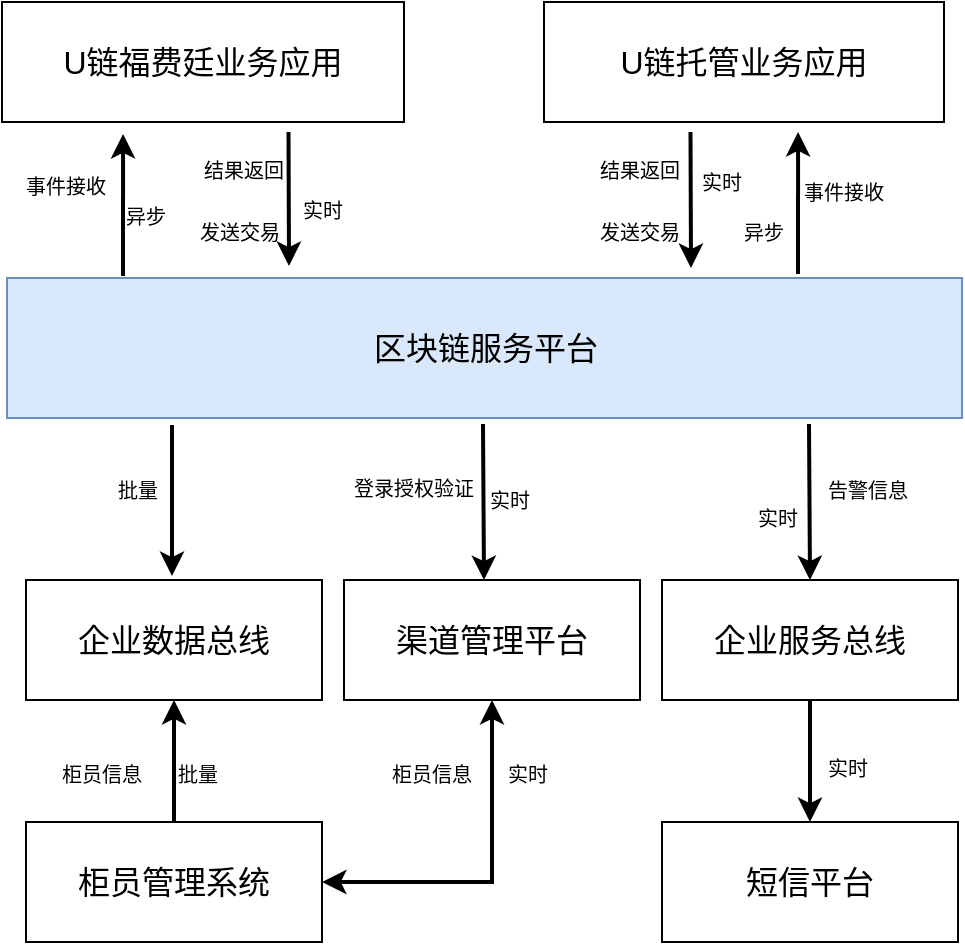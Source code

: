 <mxfile version="12.4.3" type="github" pages="1"><diagram id="e97ehxagmh03y9aXrn6X" name="Page-1"><mxGraphModel dx="946" dy="583" grid="0" gridSize="10" guides="1" tooltips="1" connect="1" arrows="1" fold="1" page="1" pageScale="1" pageWidth="3300" pageHeight="4681" math="0" shadow="0"><root><mxCell id="0"/><mxCell id="1" parent="0"/><mxCell id="2Zd78ybUMgyJ19y7J8lO-3" value="区块链服务平台" style="rounded=0;whiteSpace=wrap;html=1;fontSize=16;fillColor=#dae8fc;strokeColor=#6c8ebf;" vertex="1" parent="1"><mxGeometry x="42.5" y="178" width="477.5" height="70" as="geometry"/></mxCell><mxCell id="2Zd78ybUMgyJ19y7J8lO-4" value="U链福费廷业务应用" style="rounded=0;whiteSpace=wrap;html=1;fontSize=16;" vertex="1" parent="1"><mxGeometry x="40" y="40" width="201" height="60" as="geometry"/></mxCell><mxCell id="2Zd78ybUMgyJ19y7J8lO-5" value="U链托管业务应用" style="rounded=0;whiteSpace=wrap;html=1;fontSize=16;" vertex="1" parent="1"><mxGeometry x="311" y="40" width="200" height="60" as="geometry"/></mxCell><mxCell id="2Zd78ybUMgyJ19y7J8lO-6" value="企业数据总线" style="rounded=0;whiteSpace=wrap;html=1;fontSize=16;" vertex="1" parent="1"><mxGeometry x="52" y="329" width="148" height="60" as="geometry"/></mxCell><mxCell id="2Zd78ybUMgyJ19y7J8lO-7" style="edgeStyle=orthogonalEdgeStyle;rounded=0;orthogonalLoop=1;jettySize=auto;html=1;exitX=0.5;exitY=1;exitDx=0;exitDy=0;strokeColor=#000000;strokeWidth=2;fontSize=10;fillColor=#f8cecc;" edge="1" parent="1" source="2Zd78ybUMgyJ19y7J8lO-8" target="2Zd78ybUMgyJ19y7J8lO-12"><mxGeometry relative="1" as="geometry"/></mxCell><mxCell id="2Zd78ybUMgyJ19y7J8lO-8" value="企业服务总线" style="rounded=0;whiteSpace=wrap;html=1;fontSize=16;" vertex="1" parent="1"><mxGeometry x="370" y="329" width="148" height="60" as="geometry"/></mxCell><mxCell id="2Zd78ybUMgyJ19y7J8lO-9" style="edgeStyle=orthogonalEdgeStyle;rounded=0;orthogonalLoop=1;jettySize=auto;html=1;exitX=1;exitY=0.5;exitDx=0;exitDy=0;entryX=0.5;entryY=1;entryDx=0;entryDy=0;strokeColor=#000000;strokeWidth=2;fontSize=10;fillColor=#f8cecc;startArrow=classic;startFill=1;" edge="1" parent="1" source="2Zd78ybUMgyJ19y7J8lO-10" target="2Zd78ybUMgyJ19y7J8lO-11"><mxGeometry relative="1" as="geometry"/></mxCell><mxCell id="2Zd78ybUMgyJ19y7J8lO-10" value="柜员管理系统" style="rounded=0;whiteSpace=wrap;html=1;fontSize=16;" vertex="1" parent="1"><mxGeometry x="52" y="450" width="148" height="60" as="geometry"/></mxCell><mxCell id="2Zd78ybUMgyJ19y7J8lO-11" value="渠道管理平台" style="rounded=0;whiteSpace=wrap;html=1;fontSize=16;" vertex="1" parent="1"><mxGeometry x="211" y="329" width="148" height="60" as="geometry"/></mxCell><mxCell id="2Zd78ybUMgyJ19y7J8lO-12" value="短信平台" style="rounded=0;whiteSpace=wrap;html=1;fontSize=16;" vertex="1" parent="1"><mxGeometry x="370" y="450" width="148" height="60" as="geometry"/></mxCell><mxCell id="2Zd78ybUMgyJ19y7J8lO-13" value="" style="endArrow=none;startArrow=classic;html=1;strokeColor=#000000;strokeWidth=2;fontSize=16;entryX=0.75;entryY=1;entryDx=0;entryDy=0;fillColor=#ffe6cc;endFill=0;" edge="1" parent="1"><mxGeometry width="50" height="50" relative="1" as="geometry"><mxPoint x="183.5" y="172" as="sourcePoint"/><mxPoint x="183.25" y="105" as="targetPoint"/></mxGeometry></mxCell><mxCell id="2Zd78ybUMgyJ19y7J8lO-14" value="" style="endArrow=none;startArrow=classic;html=1;strokeColor=#000000;strokeWidth=2;fontSize=16;entryX=0.25;entryY=1;entryDx=0;entryDy=0;fillColor=#ffe6cc;endFill=0;" edge="1" parent="1"><mxGeometry width="50" height="50" relative="1" as="geometry"><mxPoint x="384.5" y="173" as="sourcePoint"/><mxPoint x="384.25" y="105" as="targetPoint"/></mxGeometry></mxCell><mxCell id="2Zd78ybUMgyJ19y7J8lO-15" value="发送交易" style="text;html=1;resizable=0;points=[];autosize=1;align=left;verticalAlign=top;spacingTop=-4;fontSize=10;" vertex="1" parent="1"><mxGeometry x="137" y="146.5" width="74" height="19" as="geometry"/></mxCell><mxCell id="2Zd78ybUMgyJ19y7J8lO-16" value="结果返回" style="text;html=1;resizable=0;points=[];autosize=1;align=left;verticalAlign=top;spacingTop=-4;fontSize=10;" vertex="1" parent="1"><mxGeometry x="138.5" y="116" width="58" height="12" as="geometry"/></mxCell><mxCell id="2Zd78ybUMgyJ19y7J8lO-17" value="发送交易" style="text;html=1;resizable=0;points=[];autosize=1;align=left;verticalAlign=top;spacingTop=-4;fontSize=10;" vertex="1" parent="1"><mxGeometry x="336.5" y="146.5" width="58" height="12" as="geometry"/></mxCell><mxCell id="2Zd78ybUMgyJ19y7J8lO-18" value="结果返回" style="text;html=1;resizable=0;points=[];autosize=1;align=left;verticalAlign=top;spacingTop=-4;fontSize=10;" vertex="1" parent="1"><mxGeometry x="336.5" y="116" width="58" height="12" as="geometry"/></mxCell><mxCell id="2Zd78ybUMgyJ19y7J8lO-19" value="" style="endArrow=classic;html=1;strokeColor=#000000;strokeWidth=2;fontSize=10;entryX=0.5;entryY=1;entryDx=0;entryDy=0;exitX=0.5;exitY=0;exitDx=0;exitDy=0;fillColor=#f8cecc;" edge="1" parent="1" source="2Zd78ybUMgyJ19y7J8lO-10" target="2Zd78ybUMgyJ19y7J8lO-6"><mxGeometry width="50" height="50" relative="1" as="geometry"><mxPoint x="107.5" y="464" as="sourcePoint"/><mxPoint x="157.5" y="414" as="targetPoint"/></mxGeometry></mxCell><mxCell id="2Zd78ybUMgyJ19y7J8lO-20" value="柜员信息" style="text;html=1;resizable=0;points=[];autosize=1;align=left;verticalAlign=top;spacingTop=-4;fontSize=10;" vertex="1" parent="1"><mxGeometry x="68" y="418" width="58" height="12" as="geometry"/></mxCell><mxCell id="2Zd78ybUMgyJ19y7J8lO-21" value="批量" style="text;html=1;resizable=0;points=[];autosize=1;align=left;verticalAlign=top;spacingTop=-4;fontSize=10;" vertex="1" parent="1"><mxGeometry x="126" y="418" width="34" height="12" as="geometry"/></mxCell><mxCell id="2Zd78ybUMgyJ19y7J8lO-22" value="批量" style="text;html=1;resizable=0;points=[];autosize=1;align=left;verticalAlign=top;spacingTop=-4;fontSize=10;" vertex="1" parent="1"><mxGeometry x="96" y="275.5" width="34" height="12" as="geometry"/></mxCell><mxCell id="2Zd78ybUMgyJ19y7J8lO-23" value="登录授权验证" style="text;html=1;resizable=0;points=[];autosize=1;align=left;verticalAlign=top;spacingTop=-4;fontSize=10;" vertex="1" parent="1"><mxGeometry x="214" y="274.5" width="82" height="12" as="geometry"/></mxCell><mxCell id="2Zd78ybUMgyJ19y7J8lO-24" value="实时" style="text;html=1;resizable=0;points=[];autosize=1;align=left;verticalAlign=top;spacingTop=-4;fontSize=10;" vertex="1" parent="1"><mxGeometry x="282" y="280.5" width="34" height="12" as="geometry"/></mxCell><mxCell id="2Zd78ybUMgyJ19y7J8lO-28" value="柜员信息" style="text;html=1;resizable=0;points=[];autosize=1;align=left;verticalAlign=top;spacingTop=-4;fontSize=10;" vertex="1" parent="1"><mxGeometry x="232.5" y="418" width="58" height="12" as="geometry"/></mxCell><mxCell id="2Zd78ybUMgyJ19y7J8lO-29" value="实时" style="text;html=1;resizable=0;points=[];autosize=1;align=left;verticalAlign=top;spacingTop=-4;fontSize=10;" vertex="1" parent="1"><mxGeometry x="290.5" y="418" width="34" height="12" as="geometry"/></mxCell><mxCell id="2Zd78ybUMgyJ19y7J8lO-30" value="实时" style="text;html=1;resizable=0;points=[];autosize=1;align=left;verticalAlign=top;spacingTop=-4;fontSize=10;" vertex="1" parent="1"><mxGeometry x="450.5" y="415" width="34" height="12" as="geometry"/></mxCell><mxCell id="2Zd78ybUMgyJ19y7J8lO-31" value="实时" style="text;html=1;resizable=0;points=[];autosize=1;align=center;verticalAlign=top;spacingTop=-4;fontSize=10;" vertex="1" parent="1"><mxGeometry x="184.5" y="136" width="30" height="12" as="geometry"/></mxCell><mxCell id="2Zd78ybUMgyJ19y7J8lO-32" value="实时" style="text;html=1;resizable=0;points=[];autosize=1;align=left;verticalAlign=top;spacingTop=-4;fontSize=10;" vertex="1" parent="1"><mxGeometry x="387.5" y="122" width="30" height="12" as="geometry"/></mxCell><mxCell id="2Zd78ybUMgyJ19y7J8lO-33" value="" style="endArrow=classic;html=1;entryX=0.293;entryY=1.017;entryDx=0;entryDy=0;entryPerimeter=0;strokeWidth=2;fillColor=#ffe6cc;strokeColor=#000000;" edge="1" parent="1"><mxGeometry width="50" height="50" relative="1" as="geometry"><mxPoint x="100.5" y="177" as="sourcePoint"/><mxPoint x="100.533" y="106.02" as="targetPoint"/></mxGeometry></mxCell><mxCell id="2Zd78ybUMgyJ19y7J8lO-34" value="事件接收" style="text;html=1;resizable=0;points=[];autosize=1;align=left;verticalAlign=top;spacingTop=-4;fontSize=10;" vertex="1" parent="1"><mxGeometry x="50" y="124" width="50" height="12" as="geometry"/></mxCell><mxCell id="2Zd78ybUMgyJ19y7J8lO-35" value="异步" style="text;html=1;resizable=0;points=[];autosize=1;align=left;verticalAlign=top;spacingTop=-4;fontSize=10;" vertex="1" parent="1"><mxGeometry x="100" y="138.5" width="30" height="12" as="geometry"/></mxCell><mxCell id="2Zd78ybUMgyJ19y7J8lO-36" value="" style="endArrow=classic;html=1;entryX=0.293;entryY=1.017;entryDx=0;entryDy=0;entryPerimeter=0;strokeWidth=2;fillColor=#ffe6cc;strokeColor=#000000;" edge="1" parent="1"><mxGeometry width="50" height="50" relative="1" as="geometry"><mxPoint x="438" y="176" as="sourcePoint"/><mxPoint x="438.033" y="105.02" as="targetPoint"/></mxGeometry></mxCell><mxCell id="2Zd78ybUMgyJ19y7J8lO-37" value="事件接收" style="text;html=1;resizable=0;points=[];autosize=1;align=left;verticalAlign=top;spacingTop=-4;fontSize=10;" vertex="1" parent="1"><mxGeometry x="438.5" y="126.5" width="50" height="12" as="geometry"/></mxCell><mxCell id="2Zd78ybUMgyJ19y7J8lO-38" value="异步" style="text;html=1;resizable=0;points=[];autosize=1;align=left;verticalAlign=top;spacingTop=-4;fontSize=10;" vertex="1" parent="1"><mxGeometry x="408.5" y="146.5" width="30" height="12" as="geometry"/></mxCell><mxCell id="2Zd78ybUMgyJ19y7J8lO-41" value="&lt;span style=&quot;font-size: 10px&quot;&gt;告警信息&lt;/span&gt;" style="text;html=1;resizable=0;points=[];autosize=1;align=left;verticalAlign=top;spacingTop=-4;" vertex="1" parent="1"><mxGeometry x="450.5" y="273.5" width="50" height="14" as="geometry"/></mxCell><mxCell id="2Zd78ybUMgyJ19y7J8lO-42" value="&lt;span style=&quot;font-size: 10px&quot;&gt;实时&lt;/span&gt;" style="text;html=1;resizable=0;points=[];autosize=1;align=left;verticalAlign=top;spacingTop=-4;" vertex="1" parent="1"><mxGeometry x="416" y="287.5" width="30" height="14" as="geometry"/></mxCell><mxCell id="2Zd78ybUMgyJ19y7J8lO-54" value="" style="endArrow=classic;html=1;strokeWidth=2;" edge="1" parent="1"><mxGeometry width="50" height="50" relative="1" as="geometry"><mxPoint x="125" y="251.5" as="sourcePoint"/><mxPoint x="125" y="327" as="targetPoint"/></mxGeometry></mxCell><mxCell id="2Zd78ybUMgyJ19y7J8lO-56" value="" style="endArrow=classic;html=1;strokeWidth=2;" edge="1" parent="1"><mxGeometry width="50" height="50" relative="1" as="geometry"><mxPoint x="280.5" y="251" as="sourcePoint"/><mxPoint x="281" y="329" as="targetPoint"/></mxGeometry></mxCell><mxCell id="2Zd78ybUMgyJ19y7J8lO-57" value="" style="endArrow=classic;html=1;strokeWidth=2;" edge="1" parent="1"><mxGeometry width="50" height="50" relative="1" as="geometry"><mxPoint x="443.5" y="251" as="sourcePoint"/><mxPoint x="444" y="329" as="targetPoint"/></mxGeometry></mxCell></root></mxGraphModel></diagram></mxfile>